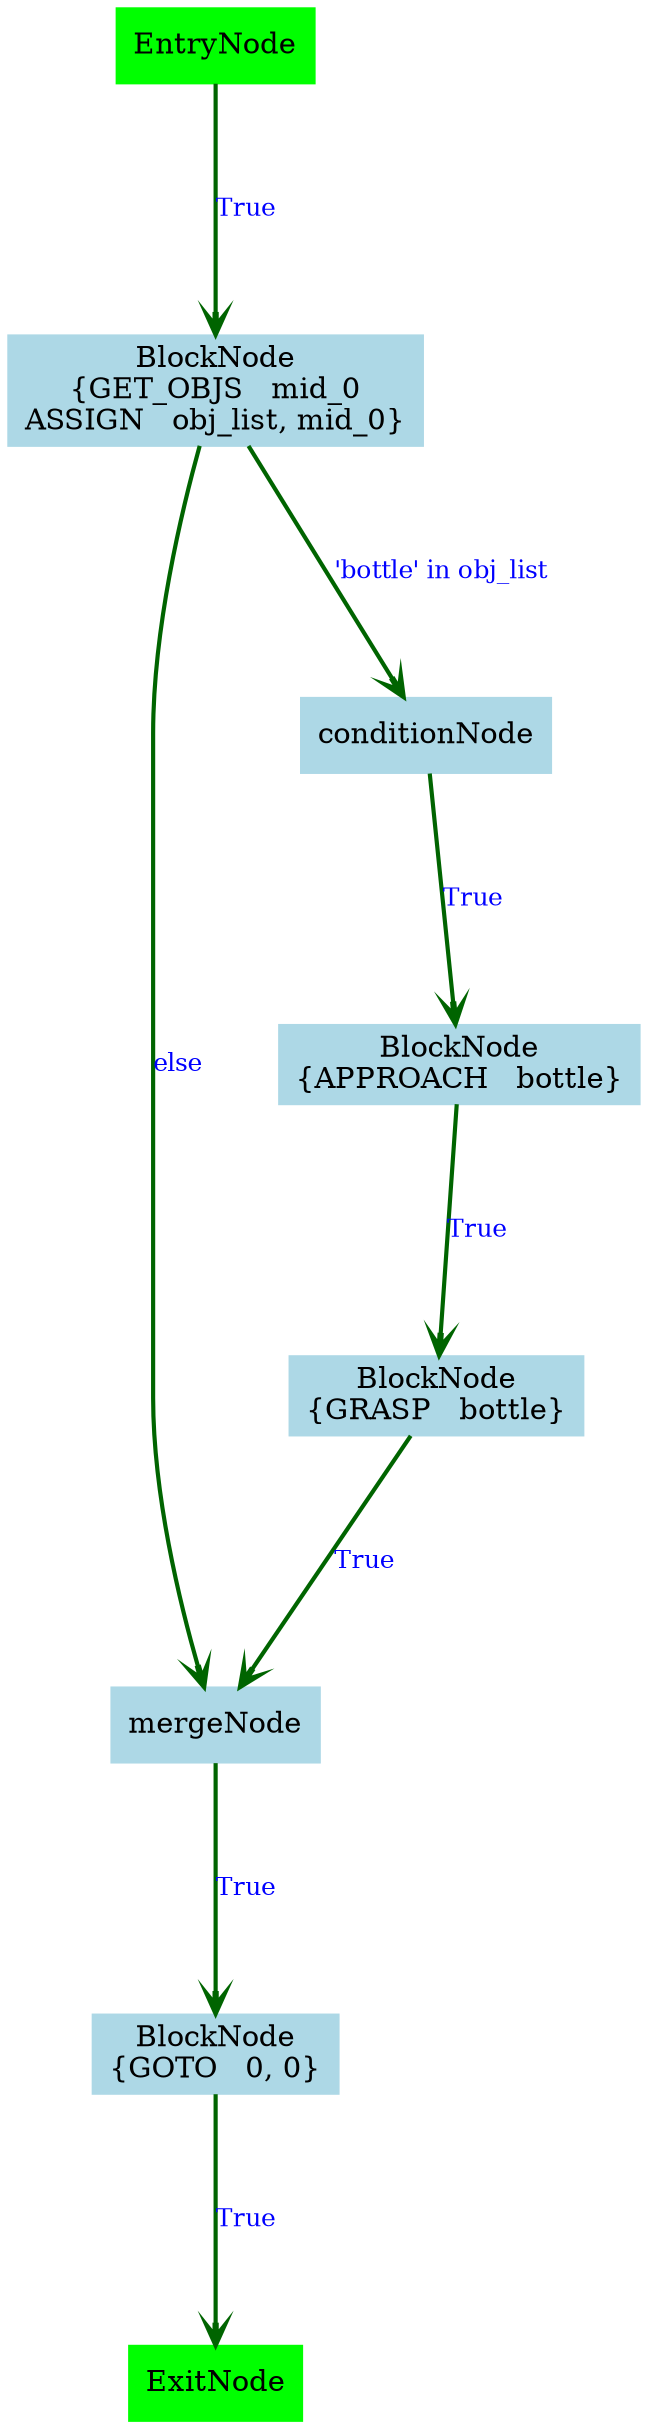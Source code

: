 digraph CFG {
  // 全局节点样式
  node [shape=box, style=filled, color=lightblue, fontcolor=black];
  // 全局边样式
  edge [color=darkgreen, penwidth=2.0, fontcolor=blue, fontsize=12, arrowhead=vee];
  ranksep=1.5;
  nodesep=0.5;
  size="20,20";
  dpi=1024;
  node_246550802 [label="BlockNode
{GRASP   bottle}"];
  node_278934944 [label="BlockNode
{GOTO   0, 0}"];
  node_897074030 [label="mergeNode"];
  node_1267032364 [label="EntryNode", color=green, fontcolor=black];
  node_661672156 [label="ExitNode", color=green, fontcolor=black];
  node_282828951 [label="conditionNode"];
  node_775931202 [label="BlockNode
{GET_OBJS   mid_0
ASSIGN   obj_list, mid_0}"];
  node_1884122755 [label="BlockNode
{APPROACH   bottle}"];
  {rank=min; node_1267032364 }
  {rank=max; node_661672156 }
  node_775931202 -> node_282828951 [label="'bottle' in obj_list"];
  node_246550802 -> node_897074030 [label="True"];
  node_282828951 -> node_1884122755 [label="True"];
  node_1884122755 -> node_246550802 [label="True"];
  node_1267032364 -> node_775931202 [label="True"];
  node_897074030 -> node_278934944 [label="True"];
  node_775931202 -> node_897074030 [label="else"];
  node_278934944 -> node_661672156 [label="True"];
}
